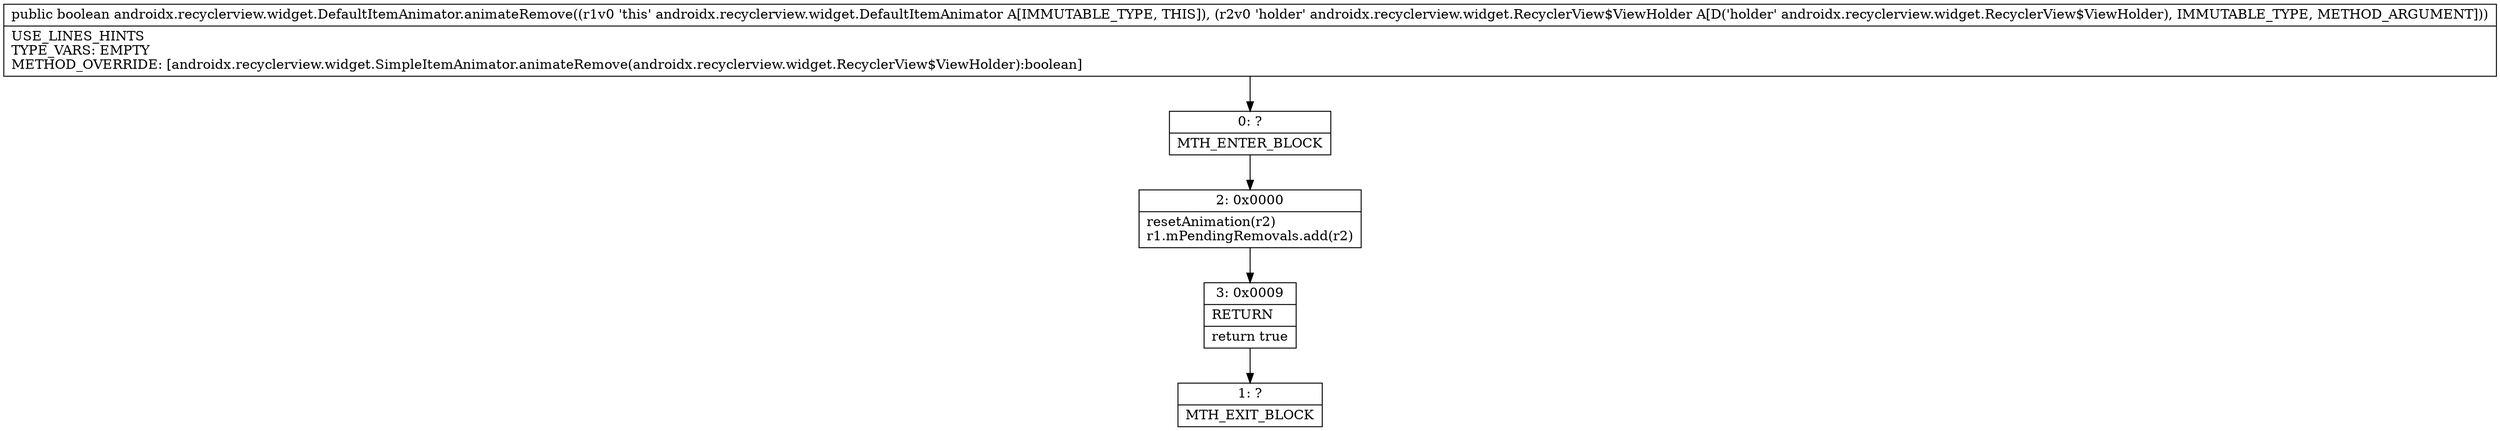 digraph "CFG forandroidx.recyclerview.widget.DefaultItemAnimator.animateRemove(Landroidx\/recyclerview\/widget\/RecyclerView$ViewHolder;)Z" {
Node_0 [shape=record,label="{0\:\ ?|MTH_ENTER_BLOCK\l}"];
Node_2 [shape=record,label="{2\:\ 0x0000|resetAnimation(r2)\lr1.mPendingRemovals.add(r2)\l}"];
Node_3 [shape=record,label="{3\:\ 0x0009|RETURN\l|return true\l}"];
Node_1 [shape=record,label="{1\:\ ?|MTH_EXIT_BLOCK\l}"];
MethodNode[shape=record,label="{public boolean androidx.recyclerview.widget.DefaultItemAnimator.animateRemove((r1v0 'this' androidx.recyclerview.widget.DefaultItemAnimator A[IMMUTABLE_TYPE, THIS]), (r2v0 'holder' androidx.recyclerview.widget.RecyclerView$ViewHolder A[D('holder' androidx.recyclerview.widget.RecyclerView$ViewHolder), IMMUTABLE_TYPE, METHOD_ARGUMENT]))  | USE_LINES_HINTS\lTYPE_VARS: EMPTY\lMETHOD_OVERRIDE: [androidx.recyclerview.widget.SimpleItemAnimator.animateRemove(androidx.recyclerview.widget.RecyclerView$ViewHolder):boolean]\l}"];
MethodNode -> Node_0;Node_0 -> Node_2;
Node_2 -> Node_3;
Node_3 -> Node_1;
}

